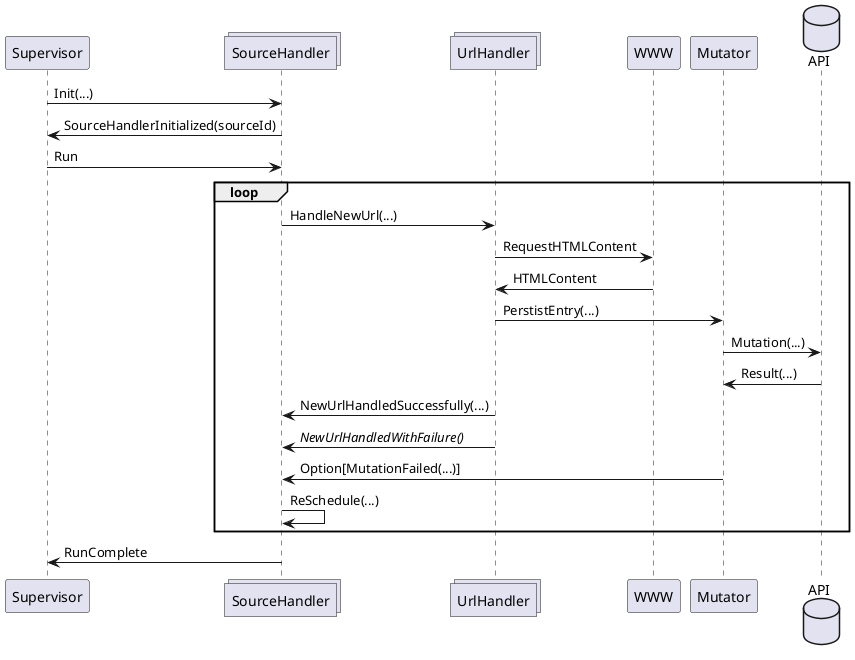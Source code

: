 @startuml
participant Supervisor
collections SourceHandler
collections UrlHandler
participant WWW
participant Mutator
database API


Supervisor -> SourceHandler: Init(...)
SourceHandler -> Supervisor: SourceHandlerInitialized(sourceId)
Supervisor -> SourceHandler: Run

loop
SourceHandler -> UrlHandler: HandleNewUrl(...)
UrlHandler -> WWW: RequestHTMLContent
WWW -> UrlHandler: HTMLContent

UrlHandler -> Mutator: PerstistEntry(...)
Mutator -> API: Mutation(...)
API -> Mutator: Result(...)
UrlHandler -> SourceHandler: NewUrlHandledSuccessfully(...)
UrlHandler -> SourceHandler: //NewUrlHandledWithFailure()//
Mutator -> SourceHandler: Option[MutationFailed(...)]
SourceHandler -> SourceHandler: ReSchedule(...)
end loop

SourceHandler -> Supervisor:RunComplete
@enduml